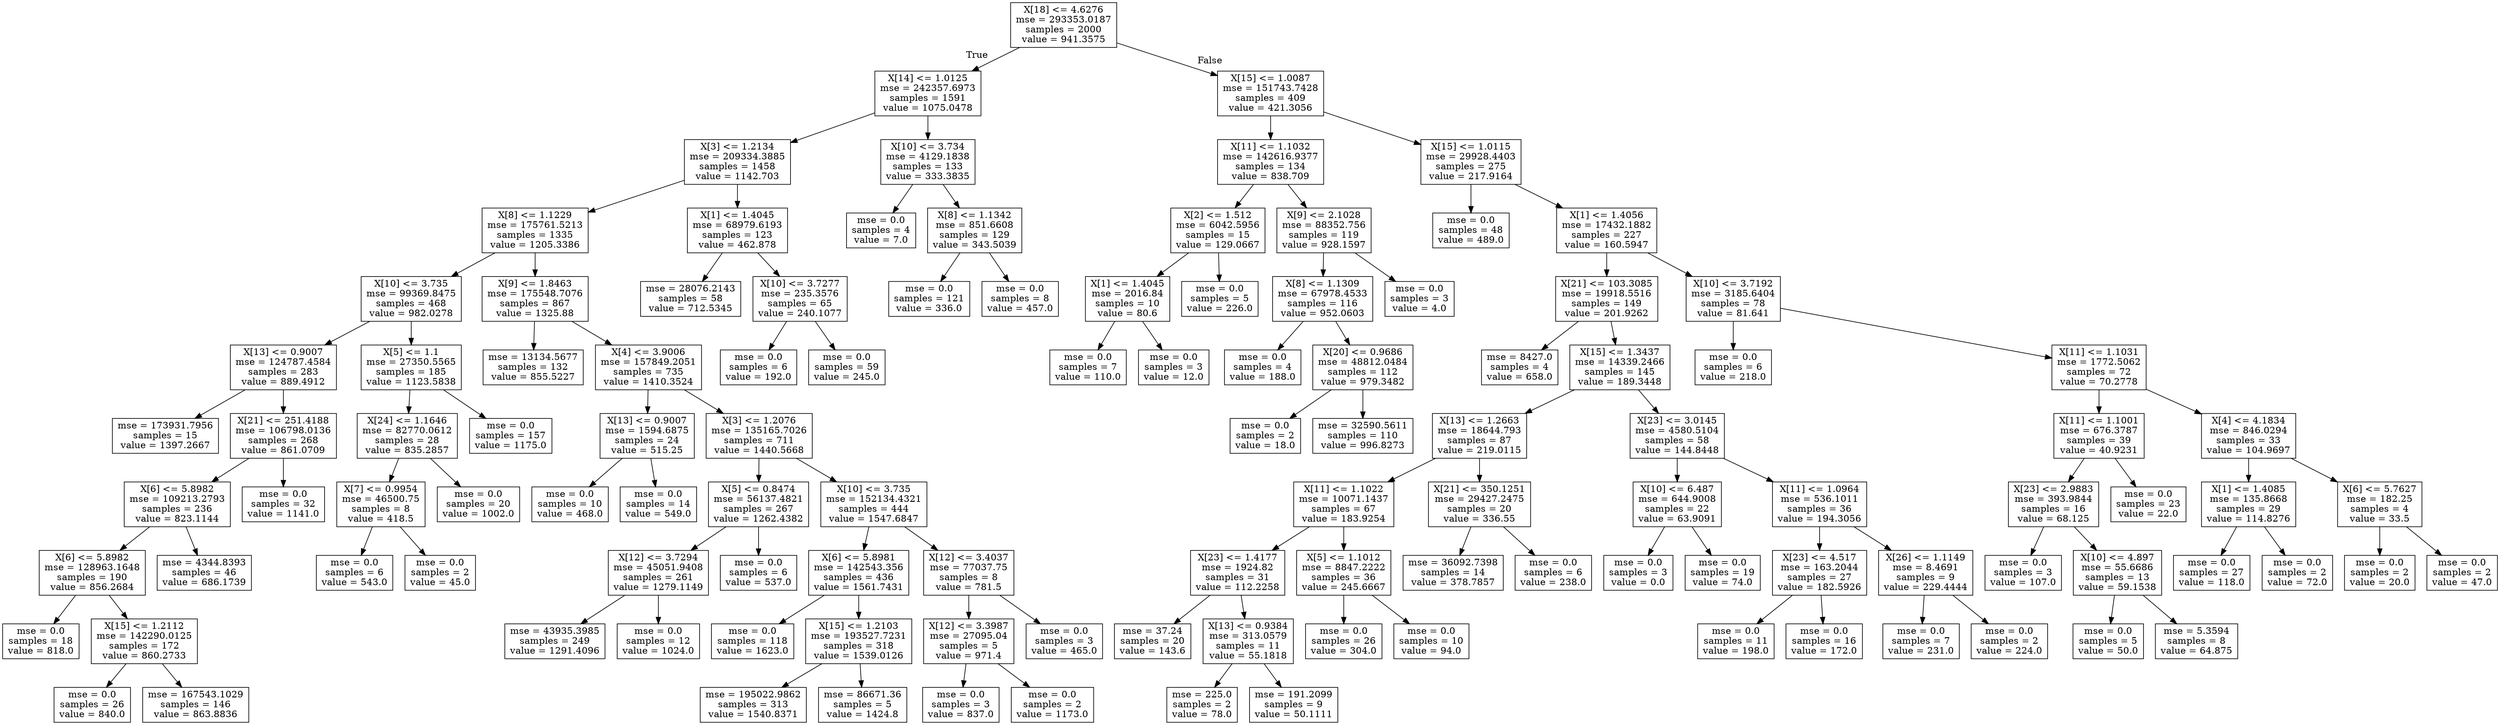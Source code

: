digraph Tree {
node [shape=box] ;
0 [label="X[18] <= 4.6276\nmse = 293353.0187\nsamples = 2000\nvalue = 941.3575"] ;
1 [label="X[14] <= 1.0125\nmse = 242357.6973\nsamples = 1591\nvalue = 1075.0478"] ;
0 -> 1 [labeldistance=2.5, labelangle=45, headlabel="True"] ;
2 [label="X[3] <= 1.2134\nmse = 209334.3885\nsamples = 1458\nvalue = 1142.703"] ;
1 -> 2 ;
3 [label="X[8] <= 1.1229\nmse = 175761.5213\nsamples = 1335\nvalue = 1205.3386"] ;
2 -> 3 ;
4 [label="X[10] <= 3.735\nmse = 99369.8475\nsamples = 468\nvalue = 982.0278"] ;
3 -> 4 ;
5 [label="X[13] <= 0.9007\nmse = 124787.4584\nsamples = 283\nvalue = 889.4912"] ;
4 -> 5 ;
6 [label="mse = 173931.7956\nsamples = 15\nvalue = 1397.2667"] ;
5 -> 6 ;
7 [label="X[21] <= 251.4188\nmse = 106798.0136\nsamples = 268\nvalue = 861.0709"] ;
5 -> 7 ;
8 [label="X[6] <= 5.8982\nmse = 109213.2793\nsamples = 236\nvalue = 823.1144"] ;
7 -> 8 ;
9 [label="X[6] <= 5.8982\nmse = 128963.1648\nsamples = 190\nvalue = 856.2684"] ;
8 -> 9 ;
10 [label="mse = 0.0\nsamples = 18\nvalue = 818.0"] ;
9 -> 10 ;
11 [label="X[15] <= 1.2112\nmse = 142290.0125\nsamples = 172\nvalue = 860.2733"] ;
9 -> 11 ;
12 [label="mse = 0.0\nsamples = 26\nvalue = 840.0"] ;
11 -> 12 ;
13 [label="mse = 167543.1029\nsamples = 146\nvalue = 863.8836"] ;
11 -> 13 ;
14 [label="mse = 4344.8393\nsamples = 46\nvalue = 686.1739"] ;
8 -> 14 ;
15 [label="mse = 0.0\nsamples = 32\nvalue = 1141.0"] ;
7 -> 15 ;
16 [label="X[5] <= 1.1\nmse = 27350.5565\nsamples = 185\nvalue = 1123.5838"] ;
4 -> 16 ;
17 [label="X[24] <= 1.1646\nmse = 82770.0612\nsamples = 28\nvalue = 835.2857"] ;
16 -> 17 ;
18 [label="X[7] <= 0.9954\nmse = 46500.75\nsamples = 8\nvalue = 418.5"] ;
17 -> 18 ;
19 [label="mse = 0.0\nsamples = 6\nvalue = 543.0"] ;
18 -> 19 ;
20 [label="mse = 0.0\nsamples = 2\nvalue = 45.0"] ;
18 -> 20 ;
21 [label="mse = 0.0\nsamples = 20\nvalue = 1002.0"] ;
17 -> 21 ;
22 [label="mse = 0.0\nsamples = 157\nvalue = 1175.0"] ;
16 -> 22 ;
23 [label="X[9] <= 1.8463\nmse = 175548.7076\nsamples = 867\nvalue = 1325.88"] ;
3 -> 23 ;
24 [label="mse = 13134.5677\nsamples = 132\nvalue = 855.5227"] ;
23 -> 24 ;
25 [label="X[4] <= 3.9006\nmse = 157849.2051\nsamples = 735\nvalue = 1410.3524"] ;
23 -> 25 ;
26 [label="X[13] <= 0.9007\nmse = 1594.6875\nsamples = 24\nvalue = 515.25"] ;
25 -> 26 ;
27 [label="mse = 0.0\nsamples = 10\nvalue = 468.0"] ;
26 -> 27 ;
28 [label="mse = 0.0\nsamples = 14\nvalue = 549.0"] ;
26 -> 28 ;
29 [label="X[3] <= 1.2076\nmse = 135165.7026\nsamples = 711\nvalue = 1440.5668"] ;
25 -> 29 ;
30 [label="X[5] <= 0.8474\nmse = 56137.4821\nsamples = 267\nvalue = 1262.4382"] ;
29 -> 30 ;
31 [label="X[12] <= 3.7294\nmse = 45051.9408\nsamples = 261\nvalue = 1279.1149"] ;
30 -> 31 ;
32 [label="mse = 43935.3985\nsamples = 249\nvalue = 1291.4096"] ;
31 -> 32 ;
33 [label="mse = 0.0\nsamples = 12\nvalue = 1024.0"] ;
31 -> 33 ;
34 [label="mse = 0.0\nsamples = 6\nvalue = 537.0"] ;
30 -> 34 ;
35 [label="X[10] <= 3.735\nmse = 152134.4321\nsamples = 444\nvalue = 1547.6847"] ;
29 -> 35 ;
36 [label="X[6] <= 5.8981\nmse = 142543.356\nsamples = 436\nvalue = 1561.7431"] ;
35 -> 36 ;
37 [label="mse = 0.0\nsamples = 118\nvalue = 1623.0"] ;
36 -> 37 ;
38 [label="X[15] <= 1.2103\nmse = 193527.7231\nsamples = 318\nvalue = 1539.0126"] ;
36 -> 38 ;
39 [label="mse = 195022.9862\nsamples = 313\nvalue = 1540.8371"] ;
38 -> 39 ;
40 [label="mse = 86671.36\nsamples = 5\nvalue = 1424.8"] ;
38 -> 40 ;
41 [label="X[12] <= 3.4037\nmse = 77037.75\nsamples = 8\nvalue = 781.5"] ;
35 -> 41 ;
42 [label="X[12] <= 3.3987\nmse = 27095.04\nsamples = 5\nvalue = 971.4"] ;
41 -> 42 ;
43 [label="mse = 0.0\nsamples = 3\nvalue = 837.0"] ;
42 -> 43 ;
44 [label="mse = 0.0\nsamples = 2\nvalue = 1173.0"] ;
42 -> 44 ;
45 [label="mse = 0.0\nsamples = 3\nvalue = 465.0"] ;
41 -> 45 ;
46 [label="X[1] <= 1.4045\nmse = 68979.6193\nsamples = 123\nvalue = 462.878"] ;
2 -> 46 ;
47 [label="mse = 28076.2143\nsamples = 58\nvalue = 712.5345"] ;
46 -> 47 ;
48 [label="X[10] <= 3.7277\nmse = 235.3576\nsamples = 65\nvalue = 240.1077"] ;
46 -> 48 ;
49 [label="mse = 0.0\nsamples = 6\nvalue = 192.0"] ;
48 -> 49 ;
50 [label="mse = 0.0\nsamples = 59\nvalue = 245.0"] ;
48 -> 50 ;
51 [label="X[10] <= 3.734\nmse = 4129.1838\nsamples = 133\nvalue = 333.3835"] ;
1 -> 51 ;
52 [label="mse = 0.0\nsamples = 4\nvalue = 7.0"] ;
51 -> 52 ;
53 [label="X[8] <= 1.1342\nmse = 851.6608\nsamples = 129\nvalue = 343.5039"] ;
51 -> 53 ;
54 [label="mse = 0.0\nsamples = 121\nvalue = 336.0"] ;
53 -> 54 ;
55 [label="mse = 0.0\nsamples = 8\nvalue = 457.0"] ;
53 -> 55 ;
56 [label="X[15] <= 1.0087\nmse = 151743.7428\nsamples = 409\nvalue = 421.3056"] ;
0 -> 56 [labeldistance=2.5, labelangle=-45, headlabel="False"] ;
57 [label="X[11] <= 1.1032\nmse = 142616.9377\nsamples = 134\nvalue = 838.709"] ;
56 -> 57 ;
58 [label="X[2] <= 1.512\nmse = 6042.5956\nsamples = 15\nvalue = 129.0667"] ;
57 -> 58 ;
59 [label="X[1] <= 1.4045\nmse = 2016.84\nsamples = 10\nvalue = 80.6"] ;
58 -> 59 ;
60 [label="mse = 0.0\nsamples = 7\nvalue = 110.0"] ;
59 -> 60 ;
61 [label="mse = 0.0\nsamples = 3\nvalue = 12.0"] ;
59 -> 61 ;
62 [label="mse = 0.0\nsamples = 5\nvalue = 226.0"] ;
58 -> 62 ;
63 [label="X[9] <= 2.1028\nmse = 88352.756\nsamples = 119\nvalue = 928.1597"] ;
57 -> 63 ;
64 [label="X[8] <= 1.1309\nmse = 67978.4533\nsamples = 116\nvalue = 952.0603"] ;
63 -> 64 ;
65 [label="mse = 0.0\nsamples = 4\nvalue = 188.0"] ;
64 -> 65 ;
66 [label="X[20] <= 0.9686\nmse = 48812.0484\nsamples = 112\nvalue = 979.3482"] ;
64 -> 66 ;
67 [label="mse = 0.0\nsamples = 2\nvalue = 18.0"] ;
66 -> 67 ;
68 [label="mse = 32590.5611\nsamples = 110\nvalue = 996.8273"] ;
66 -> 68 ;
69 [label="mse = 0.0\nsamples = 3\nvalue = 4.0"] ;
63 -> 69 ;
70 [label="X[15] <= 1.0115\nmse = 29928.4403\nsamples = 275\nvalue = 217.9164"] ;
56 -> 70 ;
71 [label="mse = 0.0\nsamples = 48\nvalue = 489.0"] ;
70 -> 71 ;
72 [label="X[1] <= 1.4056\nmse = 17432.1882\nsamples = 227\nvalue = 160.5947"] ;
70 -> 72 ;
73 [label="X[21] <= 103.3085\nmse = 19918.5516\nsamples = 149\nvalue = 201.9262"] ;
72 -> 73 ;
74 [label="mse = 8427.0\nsamples = 4\nvalue = 658.0"] ;
73 -> 74 ;
75 [label="X[15] <= 1.3437\nmse = 14339.2466\nsamples = 145\nvalue = 189.3448"] ;
73 -> 75 ;
76 [label="X[13] <= 1.2663\nmse = 18644.793\nsamples = 87\nvalue = 219.0115"] ;
75 -> 76 ;
77 [label="X[11] <= 1.1022\nmse = 10071.1437\nsamples = 67\nvalue = 183.9254"] ;
76 -> 77 ;
78 [label="X[23] <= 1.4177\nmse = 1924.82\nsamples = 31\nvalue = 112.2258"] ;
77 -> 78 ;
79 [label="mse = 37.24\nsamples = 20\nvalue = 143.6"] ;
78 -> 79 ;
80 [label="X[13] <= 0.9384\nmse = 313.0579\nsamples = 11\nvalue = 55.1818"] ;
78 -> 80 ;
81 [label="mse = 225.0\nsamples = 2\nvalue = 78.0"] ;
80 -> 81 ;
82 [label="mse = 191.2099\nsamples = 9\nvalue = 50.1111"] ;
80 -> 82 ;
83 [label="X[5] <= 1.1012\nmse = 8847.2222\nsamples = 36\nvalue = 245.6667"] ;
77 -> 83 ;
84 [label="mse = 0.0\nsamples = 26\nvalue = 304.0"] ;
83 -> 84 ;
85 [label="mse = 0.0\nsamples = 10\nvalue = 94.0"] ;
83 -> 85 ;
86 [label="X[21] <= 350.1251\nmse = 29427.2475\nsamples = 20\nvalue = 336.55"] ;
76 -> 86 ;
87 [label="mse = 36092.7398\nsamples = 14\nvalue = 378.7857"] ;
86 -> 87 ;
88 [label="mse = 0.0\nsamples = 6\nvalue = 238.0"] ;
86 -> 88 ;
89 [label="X[23] <= 3.0145\nmse = 4580.5104\nsamples = 58\nvalue = 144.8448"] ;
75 -> 89 ;
90 [label="X[10] <= 6.487\nmse = 644.9008\nsamples = 22\nvalue = 63.9091"] ;
89 -> 90 ;
91 [label="mse = 0.0\nsamples = 3\nvalue = 0.0"] ;
90 -> 91 ;
92 [label="mse = 0.0\nsamples = 19\nvalue = 74.0"] ;
90 -> 92 ;
93 [label="X[11] <= 1.0964\nmse = 536.1011\nsamples = 36\nvalue = 194.3056"] ;
89 -> 93 ;
94 [label="X[23] <= 4.517\nmse = 163.2044\nsamples = 27\nvalue = 182.5926"] ;
93 -> 94 ;
95 [label="mse = 0.0\nsamples = 11\nvalue = 198.0"] ;
94 -> 95 ;
96 [label="mse = 0.0\nsamples = 16\nvalue = 172.0"] ;
94 -> 96 ;
97 [label="X[26] <= 1.1149\nmse = 8.4691\nsamples = 9\nvalue = 229.4444"] ;
93 -> 97 ;
98 [label="mse = 0.0\nsamples = 7\nvalue = 231.0"] ;
97 -> 98 ;
99 [label="mse = 0.0\nsamples = 2\nvalue = 224.0"] ;
97 -> 99 ;
100 [label="X[10] <= 3.7192\nmse = 3185.6404\nsamples = 78\nvalue = 81.641"] ;
72 -> 100 ;
101 [label="mse = 0.0\nsamples = 6\nvalue = 218.0"] ;
100 -> 101 ;
102 [label="X[11] <= 1.1031\nmse = 1772.5062\nsamples = 72\nvalue = 70.2778"] ;
100 -> 102 ;
103 [label="X[11] <= 1.1001\nmse = 676.3787\nsamples = 39\nvalue = 40.9231"] ;
102 -> 103 ;
104 [label="X[23] <= 2.9883\nmse = 393.9844\nsamples = 16\nvalue = 68.125"] ;
103 -> 104 ;
105 [label="mse = 0.0\nsamples = 3\nvalue = 107.0"] ;
104 -> 105 ;
106 [label="X[10] <= 4.897\nmse = 55.6686\nsamples = 13\nvalue = 59.1538"] ;
104 -> 106 ;
107 [label="mse = 0.0\nsamples = 5\nvalue = 50.0"] ;
106 -> 107 ;
108 [label="mse = 5.3594\nsamples = 8\nvalue = 64.875"] ;
106 -> 108 ;
109 [label="mse = 0.0\nsamples = 23\nvalue = 22.0"] ;
103 -> 109 ;
110 [label="X[4] <= 4.1834\nmse = 846.0294\nsamples = 33\nvalue = 104.9697"] ;
102 -> 110 ;
111 [label="X[1] <= 1.4085\nmse = 135.8668\nsamples = 29\nvalue = 114.8276"] ;
110 -> 111 ;
112 [label="mse = 0.0\nsamples = 27\nvalue = 118.0"] ;
111 -> 112 ;
113 [label="mse = 0.0\nsamples = 2\nvalue = 72.0"] ;
111 -> 113 ;
114 [label="X[6] <= 5.7627\nmse = 182.25\nsamples = 4\nvalue = 33.5"] ;
110 -> 114 ;
115 [label="mse = 0.0\nsamples = 2\nvalue = 20.0"] ;
114 -> 115 ;
116 [label="mse = 0.0\nsamples = 2\nvalue = 47.0"] ;
114 -> 116 ;
}